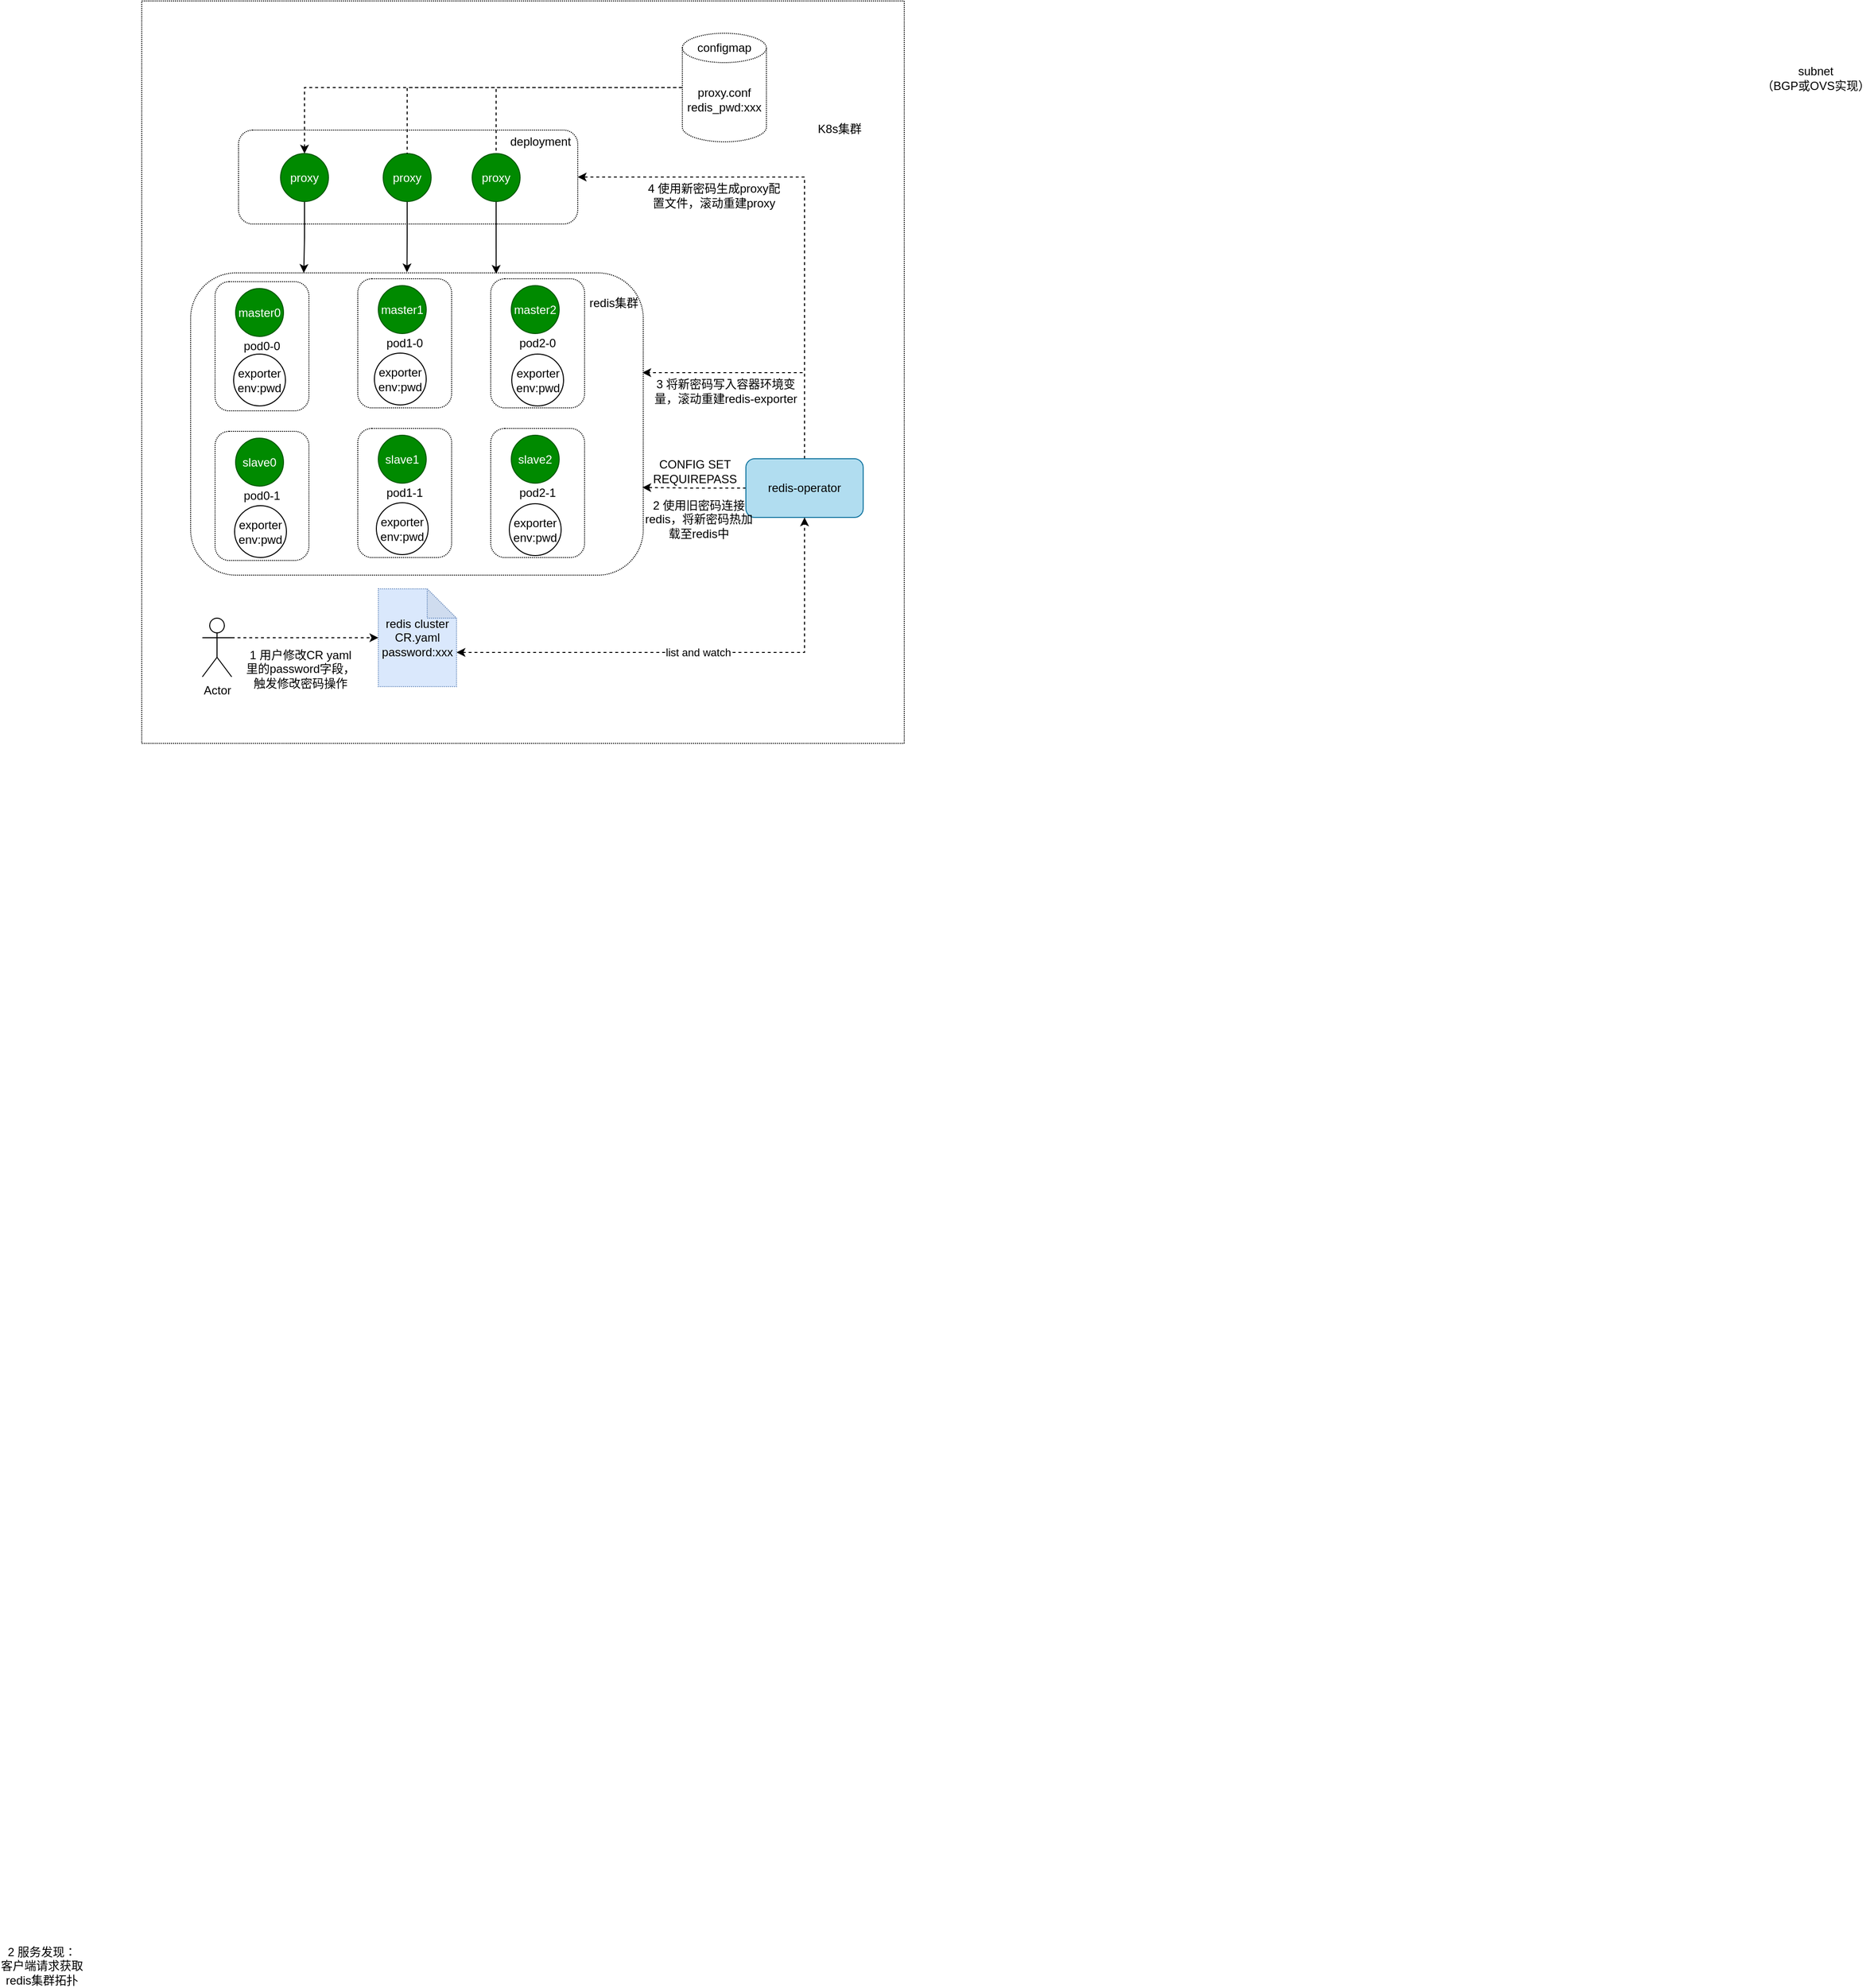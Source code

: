 <mxfile version="20.5.3" type="github">
  <diagram id="rYdwiMb5jvszhZctyrXV" name="第 1 页">
    <mxGraphModel dx="713" dy="628" grid="0" gridSize="10" guides="1" tooltips="1" connect="1" arrows="1" fold="1" page="0" pageScale="1" pageWidth="1920" pageHeight="1200" math="0" shadow="0">
      <root>
        <mxCell id="0" />
        <mxCell id="1" parent="0" />
        <mxCell id="fc0Et_haitifpb5bSG0c-15" value="" style="rounded=0;whiteSpace=wrap;html=1;fillColor=none;dashed=1;dashPattern=1 1;" parent="1" vertex="1">
          <mxGeometry x="605" y="134" width="780" height="759" as="geometry" />
        </mxCell>
        <mxCell id="UUUI14ZKRIE0cY6bywck-4" style="edgeStyle=orthogonalEdgeStyle;rounded=0;orthogonalLoop=1;jettySize=auto;html=1;exitX=0.5;exitY=0;exitDx=0;exitDy=0;entryX=0;entryY=0.5;entryDx=0;entryDy=0;entryPerimeter=0;dashed=1;startArrow=classic;startFill=1;endArrow=none;endFill=0;" edge="1" parent="1" source="CZOD9MttlhJFFi8Qf4Fr-31" target="UUUI14ZKRIE0cY6bywck-2">
          <mxGeometry relative="1" as="geometry" />
        </mxCell>
        <mxCell id="CZOD9MttlhJFFi8Qf4Fr-35" value="" style="rounded=1;whiteSpace=wrap;html=1;dashed=1;dashPattern=1 1;fillColor=none;" parent="1" vertex="1">
          <mxGeometry x="704" y="266" width="347" height="96" as="geometry" />
        </mxCell>
        <mxCell id="fc0Et_haitifpb5bSG0c-1" value="" style="rounded=1;whiteSpace=wrap;html=1;dashed=1;dashPattern=1 1;" parent="1" vertex="1">
          <mxGeometry x="655" y="412" width="463" height="309" as="geometry" />
        </mxCell>
        <mxCell id="CZOD9MttlhJFFi8Qf4Fr-2" value="pod0-0" style="rounded=1;whiteSpace=wrap;html=1;fillColor=none;dashed=1;dashPattern=1 1;" parent="1" vertex="1">
          <mxGeometry x="680" y="421" width="96" height="132" as="geometry" />
        </mxCell>
        <mxCell id="fc0Et_haitifpb5bSG0c-2" value="master0" style="ellipse;whiteSpace=wrap;html=1;aspect=fixed;fillColor=#008a00;fontColor=#ffffff;strokeColor=#005700;" parent="1" vertex="1">
          <mxGeometry x="701" y="428" width="49" height="49" as="geometry" />
        </mxCell>
        <mxCell id="fc0Et_haitifpb5bSG0c-16" value="K8s集群" style="text;html=1;strokeColor=none;fillColor=none;align=center;verticalAlign=middle;whiteSpace=wrap;rounded=0;dashed=1;" parent="1" vertex="1">
          <mxGeometry x="1289" y="250" width="60" height="30" as="geometry" />
        </mxCell>
        <mxCell id="fc0Et_haitifpb5bSG0c-70" value="2 服务发现：&lt;br&gt;客户端请求获取redis集群拓扑" style="text;html=1;strokeColor=none;fillColor=none;align=center;verticalAlign=middle;whiteSpace=wrap;rounded=0;" parent="1" vertex="1">
          <mxGeometry x="460" y="2123" width="86" height="40" as="geometry" />
        </mxCell>
        <mxCell id="k7kp1MV-_mNu26BSV135-75" value="subnet&lt;br&gt;（BGP或OVS实现）" style="text;html=1;strokeColor=none;fillColor=none;align=center;verticalAlign=middle;whiteSpace=wrap;rounded=0;dashed=1;dashPattern=1 1;" parent="1" vertex="1">
          <mxGeometry x="2259" y="198" width="117" height="30" as="geometry" />
        </mxCell>
        <mxCell id="k7kp1MV-_mNu26BSV135-80" value="redis集群" style="text;html=1;strokeColor=none;fillColor=none;align=center;verticalAlign=middle;whiteSpace=wrap;rounded=0;dashed=1;dashPattern=1 1;" parent="1" vertex="1">
          <mxGeometry x="1058" y="428" width="60" height="30" as="geometry" />
        </mxCell>
        <mxCell id="CZOD9MttlhJFFi8Qf4Fr-42" style="edgeStyle=orthogonalEdgeStyle;rounded=0;orthogonalLoop=1;jettySize=auto;html=1;exitX=1;exitY=0.333;exitDx=0;exitDy=0;exitPerimeter=0;entryX=0;entryY=0.5;entryDx=0;entryDy=0;entryPerimeter=0;dashed=1;" parent="1" source="YecgM4xgUUCfINCVM_Nl-14" target="CZOD9MttlhJFFi8Qf4Fr-21" edge="1">
          <mxGeometry relative="1" as="geometry" />
        </mxCell>
        <mxCell id="YecgM4xgUUCfINCVM_Nl-14" value="Actor" style="shape=umlActor;verticalLabelPosition=bottom;verticalAlign=top;html=1;outlineConnect=0;" parent="1" vertex="1">
          <mxGeometry x="667" y="765" width="30" height="60" as="geometry" />
        </mxCell>
        <mxCell id="YecgM4xgUUCfINCVM_Nl-19" value="1 用户修改CR yaml里的password字段，触发修改密码操作" style="text;html=1;strokeColor=none;fillColor=none;align=center;verticalAlign=middle;whiteSpace=wrap;rounded=0;" parent="1" vertex="1">
          <mxGeometry x="709" y="802" width="117" height="30" as="geometry" />
        </mxCell>
        <mxCell id="CZOD9MttlhJFFi8Qf4Fr-27" style="edgeStyle=orthogonalEdgeStyle;rounded=0;orthogonalLoop=1;jettySize=auto;html=1;exitX=0;exitY=0.5;exitDx=0;exitDy=0;entryX=0.998;entryY=0.71;entryDx=0;entryDy=0;entryPerimeter=0;dashed=1;" parent="1" source="YecgM4xgUUCfINCVM_Nl-21" target="fc0Et_haitifpb5bSG0c-1" edge="1">
          <mxGeometry relative="1" as="geometry" />
        </mxCell>
        <mxCell id="CZOD9MttlhJFFi8Qf4Fr-28" style="edgeStyle=orthogonalEdgeStyle;rounded=0;orthogonalLoop=1;jettySize=auto;html=1;exitX=0.5;exitY=0;exitDx=0;exitDy=0;entryX=0.998;entryY=0.33;entryDx=0;entryDy=0;entryPerimeter=0;dashed=1;" parent="1" source="YecgM4xgUUCfINCVM_Nl-21" target="fc0Et_haitifpb5bSG0c-1" edge="1">
          <mxGeometry relative="1" as="geometry" />
        </mxCell>
        <mxCell id="CZOD9MttlhJFFi8Qf4Fr-41" style="edgeStyle=orthogonalEdgeStyle;rounded=0;orthogonalLoop=1;jettySize=auto;html=1;exitX=0.5;exitY=0;exitDx=0;exitDy=0;entryX=1;entryY=0.5;entryDx=0;entryDy=0;dashed=1;" parent="1" source="YecgM4xgUUCfINCVM_Nl-21" target="CZOD9MttlhJFFi8Qf4Fr-35" edge="1">
          <mxGeometry relative="1" as="geometry" />
        </mxCell>
        <mxCell id="YecgM4xgUUCfINCVM_Nl-21" value="redis-operator" style="rounded=1;whiteSpace=wrap;html=1;fillColor=#b1ddf0;strokeColor=#10739e;" parent="1" vertex="1">
          <mxGeometry x="1223" y="602" width="120" height="60" as="geometry" />
        </mxCell>
        <mxCell id="YecgM4xgUUCfINCVM_Nl-28" style="edgeStyle=orthogonalEdgeStyle;rounded=0;orthogonalLoop=1;jettySize=auto;html=1;exitX=0.5;exitY=1;exitDx=0;exitDy=0;dashed=1;" parent="1" edge="1">
          <mxGeometry relative="1" as="geometry">
            <mxPoint x="785.5" y="816" as="sourcePoint" />
            <mxPoint x="785.5" y="816" as="targetPoint" />
          </mxGeometry>
        </mxCell>
        <mxCell id="YecgM4xgUUCfINCVM_Nl-31" value="2 使用旧密码连接redis，将新密码热加载至redis中" style="text;html=1;strokeColor=none;fillColor=none;align=center;verticalAlign=middle;whiteSpace=wrap;rounded=0;" parent="1" vertex="1">
          <mxGeometry x="1116" y="648" width="118" height="32" as="geometry" />
        </mxCell>
        <mxCell id="CZOD9MttlhJFFi8Qf4Fr-1" value="exporter&lt;br&gt;env:pwd" style="ellipse;whiteSpace=wrap;html=1;aspect=fixed;" parent="1" vertex="1">
          <mxGeometry x="699" y="495" width="53" height="53" as="geometry" />
        </mxCell>
        <mxCell id="CZOD9MttlhJFFi8Qf4Fr-6" value="pod0-1" style="rounded=1;whiteSpace=wrap;html=1;fillColor=none;dashed=1;dashPattern=1 1;" parent="1" vertex="1">
          <mxGeometry x="680" y="574" width="96" height="132" as="geometry" />
        </mxCell>
        <mxCell id="CZOD9MttlhJFFi8Qf4Fr-7" value="slave0" style="ellipse;whiteSpace=wrap;html=1;aspect=fixed;fillColor=#008a00;fontColor=#ffffff;strokeColor=#005700;" parent="1" vertex="1">
          <mxGeometry x="701" y="581" width="49" height="49" as="geometry" />
        </mxCell>
        <mxCell id="CZOD9MttlhJFFi8Qf4Fr-8" value="exporter&lt;br&gt;env:pwd" style="ellipse;whiteSpace=wrap;html=1;aspect=fixed;" parent="1" vertex="1">
          <mxGeometry x="700" y="650" width="53" height="53" as="geometry" />
        </mxCell>
        <mxCell id="CZOD9MttlhJFFi8Qf4Fr-9" value="pod1-0" style="rounded=1;whiteSpace=wrap;html=1;fillColor=none;dashed=1;dashPattern=1 1;" parent="1" vertex="1">
          <mxGeometry x="826" y="418" width="96" height="132" as="geometry" />
        </mxCell>
        <mxCell id="CZOD9MttlhJFFi8Qf4Fr-10" value="master1" style="ellipse;whiteSpace=wrap;html=1;aspect=fixed;fillColor=#008a00;fontColor=#ffffff;strokeColor=#005700;" parent="1" vertex="1">
          <mxGeometry x="847" y="425" width="49" height="49" as="geometry" />
        </mxCell>
        <mxCell id="CZOD9MttlhJFFi8Qf4Fr-11" value="exporter&lt;br&gt;env:pwd" style="ellipse;whiteSpace=wrap;html=1;aspect=fixed;" parent="1" vertex="1">
          <mxGeometry x="843" y="494" width="53" height="53" as="geometry" />
        </mxCell>
        <mxCell id="CZOD9MttlhJFFi8Qf4Fr-12" value="pod1-1" style="rounded=1;whiteSpace=wrap;html=1;fillColor=none;dashed=1;dashPattern=1 1;" parent="1" vertex="1">
          <mxGeometry x="826" y="571" width="96" height="132" as="geometry" />
        </mxCell>
        <mxCell id="CZOD9MttlhJFFi8Qf4Fr-13" value="slave1" style="ellipse;whiteSpace=wrap;html=1;aspect=fixed;fillColor=#008a00;fontColor=#ffffff;strokeColor=#005700;" parent="1" vertex="1">
          <mxGeometry x="847" y="578" width="49" height="49" as="geometry" />
        </mxCell>
        <mxCell id="CZOD9MttlhJFFi8Qf4Fr-14" value="exporter&lt;br&gt;env:pwd" style="ellipse;whiteSpace=wrap;html=1;aspect=fixed;" parent="1" vertex="1">
          <mxGeometry x="845" y="647" width="53" height="53" as="geometry" />
        </mxCell>
        <mxCell id="CZOD9MttlhJFFi8Qf4Fr-15" value="pod2-0" style="rounded=1;whiteSpace=wrap;html=1;fillColor=none;dashed=1;dashPattern=1 1;" parent="1" vertex="1">
          <mxGeometry x="962" y="418" width="96" height="132" as="geometry" />
        </mxCell>
        <mxCell id="CZOD9MttlhJFFi8Qf4Fr-16" value="master2" style="ellipse;whiteSpace=wrap;html=1;aspect=fixed;fillColor=#008a00;fontColor=#ffffff;strokeColor=#005700;" parent="1" vertex="1">
          <mxGeometry x="983" y="425" width="49" height="49" as="geometry" />
        </mxCell>
        <mxCell id="CZOD9MttlhJFFi8Qf4Fr-17" value="exporter&lt;br&gt;env:pwd" style="ellipse;whiteSpace=wrap;html=1;aspect=fixed;" parent="1" vertex="1">
          <mxGeometry x="983.5" y="495" width="53" height="53" as="geometry" />
        </mxCell>
        <mxCell id="CZOD9MttlhJFFi8Qf4Fr-18" value="pod2-1" style="rounded=1;whiteSpace=wrap;html=1;fillColor=none;dashed=1;dashPattern=1 1;" parent="1" vertex="1">
          <mxGeometry x="962" y="571" width="96" height="132" as="geometry" />
        </mxCell>
        <mxCell id="CZOD9MttlhJFFi8Qf4Fr-19" value="slave2" style="ellipse;whiteSpace=wrap;html=1;aspect=fixed;fillColor=#008a00;fontColor=#ffffff;strokeColor=#005700;" parent="1" vertex="1">
          <mxGeometry x="983" y="578" width="49" height="49" as="geometry" />
        </mxCell>
        <mxCell id="CZOD9MttlhJFFi8Qf4Fr-20" value="exporter&lt;br&gt;env:pwd" style="ellipse;whiteSpace=wrap;html=1;aspect=fixed;" parent="1" vertex="1">
          <mxGeometry x="981" y="648" width="53" height="53" as="geometry" />
        </mxCell>
        <mxCell id="CZOD9MttlhJFFi8Qf4Fr-46" value="list and watch" style="edgeStyle=orthogonalEdgeStyle;rounded=0;orthogonalLoop=1;jettySize=auto;html=1;exitX=0;exitY=0;exitDx=80;exitDy=65;exitPerimeter=0;entryX=0.5;entryY=1;entryDx=0;entryDy=0;startArrow=classic;startFill=1;dashed=1;" parent="1" source="CZOD9MttlhJFFi8Qf4Fr-21" target="YecgM4xgUUCfINCVM_Nl-21" edge="1">
          <mxGeometry relative="1" as="geometry" />
        </mxCell>
        <mxCell id="CZOD9MttlhJFFi8Qf4Fr-21" value="redis cluster&lt;br&gt;CR.yaml&lt;br&gt;password:xxx" style="shape=note;whiteSpace=wrap;html=1;backgroundOutline=1;darkOpacity=0.05;dashed=1;dashPattern=1 1;fillColor=#dae8fc;strokeColor=#6c8ebf;" parent="1" vertex="1">
          <mxGeometry x="847" y="735" width="80" height="100" as="geometry" />
        </mxCell>
        <mxCell id="CZOD9MttlhJFFi8Qf4Fr-24" value="3 将新密码写入容器环境变量，滚动重建redis-exporter" style="text;html=1;strokeColor=none;fillColor=none;align=center;verticalAlign=middle;whiteSpace=wrap;rounded=0;" parent="1" vertex="1">
          <mxGeometry x="1126" y="518" width="153" height="30" as="geometry" />
        </mxCell>
        <mxCell id="CZOD9MttlhJFFi8Qf4Fr-25" value="4 使用新密码生成proxy配置文件，滚动重建proxy" style="text;html=1;strokeColor=none;fillColor=none;align=center;verticalAlign=middle;whiteSpace=wrap;rounded=0;" parent="1" vertex="1">
          <mxGeometry x="1118" y="318" width="145" height="30" as="geometry" />
        </mxCell>
        <mxCell id="CZOD9MttlhJFFi8Qf4Fr-33" style="edgeStyle=orthogonalEdgeStyle;rounded=0;orthogonalLoop=1;jettySize=auto;html=1;exitX=0.5;exitY=1;exitDx=0;exitDy=0;entryX=0.478;entryY=-0.002;entryDx=0;entryDy=0;entryPerimeter=0;" parent="1" source="CZOD9MttlhJFFi8Qf4Fr-29" target="fc0Et_haitifpb5bSG0c-1" edge="1">
          <mxGeometry relative="1" as="geometry" />
        </mxCell>
        <mxCell id="CZOD9MttlhJFFi8Qf4Fr-29" value="proxy" style="ellipse;whiteSpace=wrap;html=1;aspect=fixed;fillColor=#008a00;fontColor=#ffffff;strokeColor=#005700;" parent="1" vertex="1">
          <mxGeometry x="852" y="290" width="49" height="49" as="geometry" />
        </mxCell>
        <mxCell id="CZOD9MttlhJFFi8Qf4Fr-34" style="edgeStyle=orthogonalEdgeStyle;rounded=0;orthogonalLoop=1;jettySize=auto;html=1;exitX=0.5;exitY=1;exitDx=0;exitDy=0;entryX=0.675;entryY=0.003;entryDx=0;entryDy=0;entryPerimeter=0;" parent="1" source="CZOD9MttlhJFFi8Qf4Fr-30" target="fc0Et_haitifpb5bSG0c-1" edge="1">
          <mxGeometry relative="1" as="geometry">
            <mxPoint x="967" y="411" as="targetPoint" />
            <Array as="points" />
          </mxGeometry>
        </mxCell>
        <mxCell id="CZOD9MttlhJFFi8Qf4Fr-30" value="proxy" style="ellipse;whiteSpace=wrap;html=1;aspect=fixed;fillColor=#008a00;fontColor=#ffffff;strokeColor=#005700;" parent="1" vertex="1">
          <mxGeometry x="943" y="290" width="49" height="49" as="geometry" />
        </mxCell>
        <mxCell id="CZOD9MttlhJFFi8Qf4Fr-32" style="edgeStyle=orthogonalEdgeStyle;rounded=0;orthogonalLoop=1;jettySize=auto;html=1;exitX=0.5;exitY=1;exitDx=0;exitDy=0;entryX=0.25;entryY=0;entryDx=0;entryDy=0;" parent="1" source="CZOD9MttlhJFFi8Qf4Fr-31" target="fc0Et_haitifpb5bSG0c-1" edge="1">
          <mxGeometry relative="1" as="geometry" />
        </mxCell>
        <mxCell id="CZOD9MttlhJFFi8Qf4Fr-31" value="proxy" style="ellipse;whiteSpace=wrap;html=1;aspect=fixed;fillColor=#008a00;fontColor=#ffffff;strokeColor=#005700;" parent="1" vertex="1">
          <mxGeometry x="747" y="290" width="49" height="49" as="geometry" />
        </mxCell>
        <mxCell id="CZOD9MttlhJFFi8Qf4Fr-37" value="deployment" style="text;html=1;strokeColor=none;fillColor=none;align=center;verticalAlign=middle;whiteSpace=wrap;rounded=0;dashed=1;dashPattern=1 1;" parent="1" vertex="1">
          <mxGeometry x="983" y="263" width="60" height="30" as="geometry" />
        </mxCell>
        <mxCell id="CZOD9MttlhJFFi8Qf4Fr-45" value="CONFIG SET REQUIREPASS" style="text;html=1;strokeColor=none;fillColor=none;align=center;verticalAlign=middle;whiteSpace=wrap;rounded=0;dashed=1;dashPattern=1 1;" parent="1" vertex="1">
          <mxGeometry x="1141" y="600" width="60" height="30" as="geometry" />
        </mxCell>
        <mxCell id="UUUI14ZKRIE0cY6bywck-5" style="edgeStyle=orthogonalEdgeStyle;rounded=0;orthogonalLoop=1;jettySize=auto;html=1;exitX=0;exitY=0.5;exitDx=0;exitDy=0;exitPerimeter=0;entryX=0.5;entryY=0;entryDx=0;entryDy=0;dashed=1;startArrow=none;startFill=0;endArrow=none;endFill=0;" edge="1" parent="1" source="UUUI14ZKRIE0cY6bywck-2" target="CZOD9MttlhJFFi8Qf4Fr-29">
          <mxGeometry relative="1" as="geometry" />
        </mxCell>
        <mxCell id="UUUI14ZKRIE0cY6bywck-6" style="edgeStyle=orthogonalEdgeStyle;rounded=0;orthogonalLoop=1;jettySize=auto;html=1;exitX=0;exitY=0.5;exitDx=0;exitDy=0;exitPerimeter=0;entryX=0.5;entryY=0;entryDx=0;entryDy=0;dashed=1;startArrow=none;startFill=0;endArrow=none;endFill=0;" edge="1" parent="1" source="UUUI14ZKRIE0cY6bywck-2" target="CZOD9MttlhJFFi8Qf4Fr-30">
          <mxGeometry relative="1" as="geometry" />
        </mxCell>
        <mxCell id="UUUI14ZKRIE0cY6bywck-2" value="proxy.conf&lt;br&gt;redis_pwd:xxx" style="shape=cylinder3;whiteSpace=wrap;html=1;boundedLbl=1;backgroundOutline=1;size=15;dashed=1;dashPattern=1 1;fillColor=none;" vertex="1" parent="1">
          <mxGeometry x="1158" y="167" width="86" height="111" as="geometry" />
        </mxCell>
        <mxCell id="UUUI14ZKRIE0cY6bywck-3" value="configmap" style="text;html=1;strokeColor=none;fillColor=none;align=center;verticalAlign=middle;whiteSpace=wrap;rounded=0;dashed=1;dashPattern=1 1;" vertex="1" parent="1">
          <mxGeometry x="1171" y="167" width="60" height="30" as="geometry" />
        </mxCell>
      </root>
    </mxGraphModel>
  </diagram>
</mxfile>
